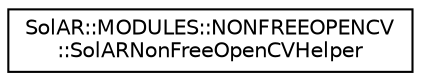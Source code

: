 digraph "Graphical Class Hierarchy"
{
 // LATEX_PDF_SIZE
  edge [fontname="Helvetica",fontsize="10",labelfontname="Helvetica",labelfontsize="10"];
  node [fontname="Helvetica",fontsize="10",shape=record];
  rankdir="LR";
  Node0 [label="SolAR::MODULES::NONFREEOPENCV\l::SolARNonFreeOpenCVHelper",height=0.2,width=0.4,color="black", fillcolor="white", style="filled",URL="$class_sol_a_r_1_1_m_o_d_u_l_e_s_1_1_n_o_n_f_r_e_e_o_p_e_n_c_v_1_1_sol_a_r_non_free_open_c_v_helper.html",tooltip="A toolbox to convert OpenCV structures to SolAR structures and respectively."];
}
